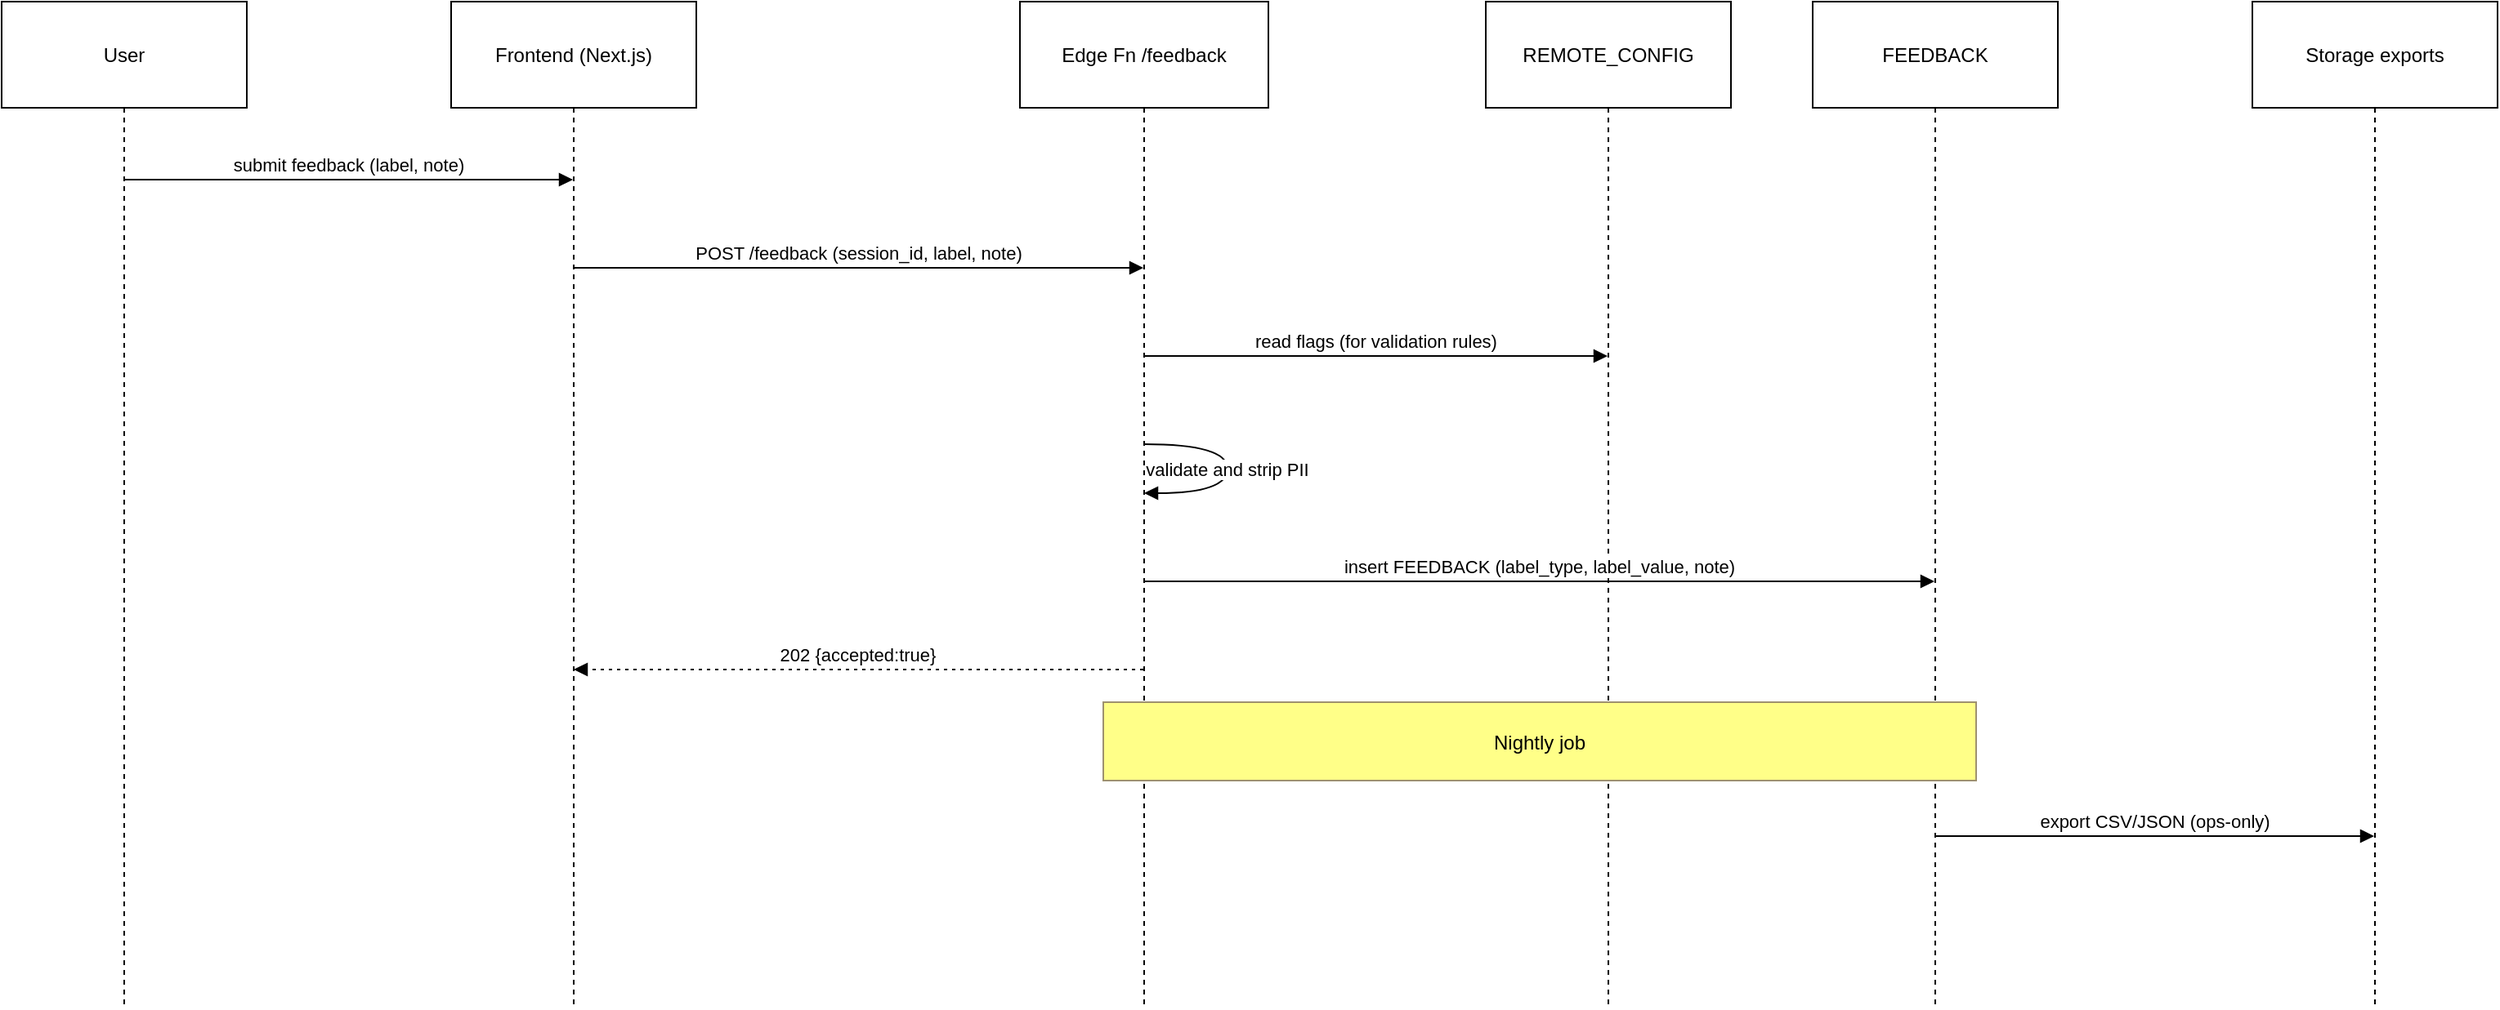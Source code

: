 <mxfile version="28.1.1">
  <diagram name="Page-1" id="pk1UMktAb9m--9aLf-jX">
    <mxGraphModel dx="1034" dy="666" grid="1" gridSize="10" guides="1" tooltips="1" connect="1" arrows="1" fold="1" page="1" pageScale="1" pageWidth="850" pageHeight="1100" math="0" shadow="0">
      <root>
        <mxCell id="0" />
        <mxCell id="1" parent="0" />
        <mxCell id="fzmdN5EYo2sItAnyYRKq-1" value="User" style="shape=umlLifeline;perimeter=lifelinePerimeter;whiteSpace=wrap;container=1;dropTarget=0;collapsible=0;recursiveResize=0;outlineConnect=0;portConstraint=eastwest;newEdgeStyle={&quot;edgeStyle&quot;:&quot;elbowEdgeStyle&quot;,&quot;elbow&quot;:&quot;vertical&quot;,&quot;curved&quot;:0,&quot;rounded&quot;:0};size=65;" vertex="1" parent="1">
          <mxGeometry x="20" y="20" width="150" height="616" as="geometry" />
        </mxCell>
        <mxCell id="fzmdN5EYo2sItAnyYRKq-2" value="Frontend (Next.js)" style="shape=umlLifeline;perimeter=lifelinePerimeter;whiteSpace=wrap;container=1;dropTarget=0;collapsible=0;recursiveResize=0;outlineConnect=0;portConstraint=eastwest;newEdgeStyle={&quot;edgeStyle&quot;:&quot;elbowEdgeStyle&quot;,&quot;elbow&quot;:&quot;vertical&quot;,&quot;curved&quot;:0,&quot;rounded&quot;:0};size=65;" vertex="1" parent="1">
          <mxGeometry x="295" y="20" width="150" height="616" as="geometry" />
        </mxCell>
        <mxCell id="fzmdN5EYo2sItAnyYRKq-3" value="Edge Fn /feedback" style="shape=umlLifeline;perimeter=lifelinePerimeter;whiteSpace=wrap;container=1;dropTarget=0;collapsible=0;recursiveResize=0;outlineConnect=0;portConstraint=eastwest;newEdgeStyle={&quot;edgeStyle&quot;:&quot;elbowEdgeStyle&quot;,&quot;elbow&quot;:&quot;vertical&quot;,&quot;curved&quot;:0,&quot;rounded&quot;:0};size=65;" vertex="1" parent="1">
          <mxGeometry x="643" y="20" width="152" height="616" as="geometry" />
        </mxCell>
        <mxCell id="fzmdN5EYo2sItAnyYRKq-4" value="REMOTE_CONFIG" style="shape=umlLifeline;perimeter=lifelinePerimeter;whiteSpace=wrap;container=1;dropTarget=0;collapsible=0;recursiveResize=0;outlineConnect=0;portConstraint=eastwest;newEdgeStyle={&quot;edgeStyle&quot;:&quot;elbowEdgeStyle&quot;,&quot;elbow&quot;:&quot;vertical&quot;,&quot;curved&quot;:0,&quot;rounded&quot;:0};size=65;" vertex="1" parent="1">
          <mxGeometry x="928" y="20" width="150" height="616" as="geometry" />
        </mxCell>
        <mxCell id="fzmdN5EYo2sItAnyYRKq-5" value="FEEDBACK" style="shape=umlLifeline;perimeter=lifelinePerimeter;whiteSpace=wrap;container=1;dropTarget=0;collapsible=0;recursiveResize=0;outlineConnect=0;portConstraint=eastwest;newEdgeStyle={&quot;edgeStyle&quot;:&quot;elbowEdgeStyle&quot;,&quot;elbow&quot;:&quot;vertical&quot;,&quot;curved&quot;:0,&quot;rounded&quot;:0};size=65;" vertex="1" parent="1">
          <mxGeometry x="1128" y="20" width="150" height="616" as="geometry" />
        </mxCell>
        <mxCell id="fzmdN5EYo2sItAnyYRKq-6" value="Storage exports" style="shape=umlLifeline;perimeter=lifelinePerimeter;whiteSpace=wrap;container=1;dropTarget=0;collapsible=0;recursiveResize=0;outlineConnect=0;portConstraint=eastwest;newEdgeStyle={&quot;edgeStyle&quot;:&quot;elbowEdgeStyle&quot;,&quot;elbow&quot;:&quot;vertical&quot;,&quot;curved&quot;:0,&quot;rounded&quot;:0};size=65;" vertex="1" parent="1">
          <mxGeometry x="1397" y="20" width="150" height="616" as="geometry" />
        </mxCell>
        <mxCell id="fzmdN5EYo2sItAnyYRKq-7" value="submit feedback (label, note)" style="verticalAlign=bottom;edgeStyle=elbowEdgeStyle;elbow=vertical;curved=0;rounded=0;endArrow=block;" edge="1" parent="1" source="fzmdN5EYo2sItAnyYRKq-1" target="fzmdN5EYo2sItAnyYRKq-2">
          <mxGeometry relative="1" as="geometry">
            <Array as="points">
              <mxPoint x="241" y="129" />
            </Array>
          </mxGeometry>
        </mxCell>
        <mxCell id="fzmdN5EYo2sItAnyYRKq-8" value="POST /feedback (session_id, label, note)" style="verticalAlign=bottom;edgeStyle=elbowEdgeStyle;elbow=vertical;curved=0;rounded=0;endArrow=block;" edge="1" parent="1" source="fzmdN5EYo2sItAnyYRKq-2" target="fzmdN5EYo2sItAnyYRKq-3">
          <mxGeometry relative="1" as="geometry">
            <Array as="points">
              <mxPoint x="553" y="183" />
            </Array>
          </mxGeometry>
        </mxCell>
        <mxCell id="fzmdN5EYo2sItAnyYRKq-9" value="read flags (for validation rules)" style="verticalAlign=bottom;edgeStyle=elbowEdgeStyle;elbow=vertical;curved=0;rounded=0;endArrow=block;" edge="1" parent="1" source="fzmdN5EYo2sItAnyYRKq-3" target="fzmdN5EYo2sItAnyYRKq-4">
          <mxGeometry relative="1" as="geometry">
            <Array as="points">
              <mxPoint x="870" y="237" />
            </Array>
          </mxGeometry>
        </mxCell>
        <mxCell id="fzmdN5EYo2sItAnyYRKq-10" value="validate and strip PII" style="curved=1;endArrow=block;rounded=0;" edge="1" parent="1" source="fzmdN5EYo2sItAnyYRKq-3" target="fzmdN5EYo2sItAnyYRKq-3">
          <mxGeometry relative="1" as="geometry">
            <Array as="points">
              <mxPoint x="770" y="291" />
              <mxPoint x="770" y="321" />
            </Array>
          </mxGeometry>
        </mxCell>
        <mxCell id="fzmdN5EYo2sItAnyYRKq-11" value="insert FEEDBACK (label_type, label_value, note)" style="verticalAlign=bottom;edgeStyle=elbowEdgeStyle;elbow=vertical;curved=0;rounded=0;endArrow=block;" edge="1" parent="1" source="fzmdN5EYo2sItAnyYRKq-3" target="fzmdN5EYo2sItAnyYRKq-5">
          <mxGeometry relative="1" as="geometry">
            <Array as="points">
              <mxPoint x="970" y="375" />
            </Array>
          </mxGeometry>
        </mxCell>
        <mxCell id="fzmdN5EYo2sItAnyYRKq-12" value="202 {accepted:true}" style="verticalAlign=bottom;edgeStyle=elbowEdgeStyle;elbow=vertical;curved=0;rounded=0;dashed=1;dashPattern=2 3;endArrow=block;" edge="1" parent="1" source="fzmdN5EYo2sItAnyYRKq-3" target="fzmdN5EYo2sItAnyYRKq-2">
          <mxGeometry relative="1" as="geometry">
            <Array as="points">
              <mxPoint x="556" y="429" />
            </Array>
          </mxGeometry>
        </mxCell>
        <mxCell id="fzmdN5EYo2sItAnyYRKq-13" value="export CSV/JSON (ops-only)" style="verticalAlign=bottom;edgeStyle=elbowEdgeStyle;elbow=vertical;curved=0;rounded=0;endArrow=block;" edge="1" parent="1" source="fzmdN5EYo2sItAnyYRKq-5" target="fzmdN5EYo2sItAnyYRKq-6">
          <mxGeometry relative="1" as="geometry">
            <Array as="points">
              <mxPoint x="1346" y="531" />
            </Array>
          </mxGeometry>
        </mxCell>
        <mxCell id="fzmdN5EYo2sItAnyYRKq-14" value="Nightly job" style="fillColor=#ffff88;strokeColor=#9E916F;" vertex="1" parent="1">
          <mxGeometry x="694" y="449" width="534" height="48" as="geometry" />
        </mxCell>
      </root>
    </mxGraphModel>
  </diagram>
</mxfile>
